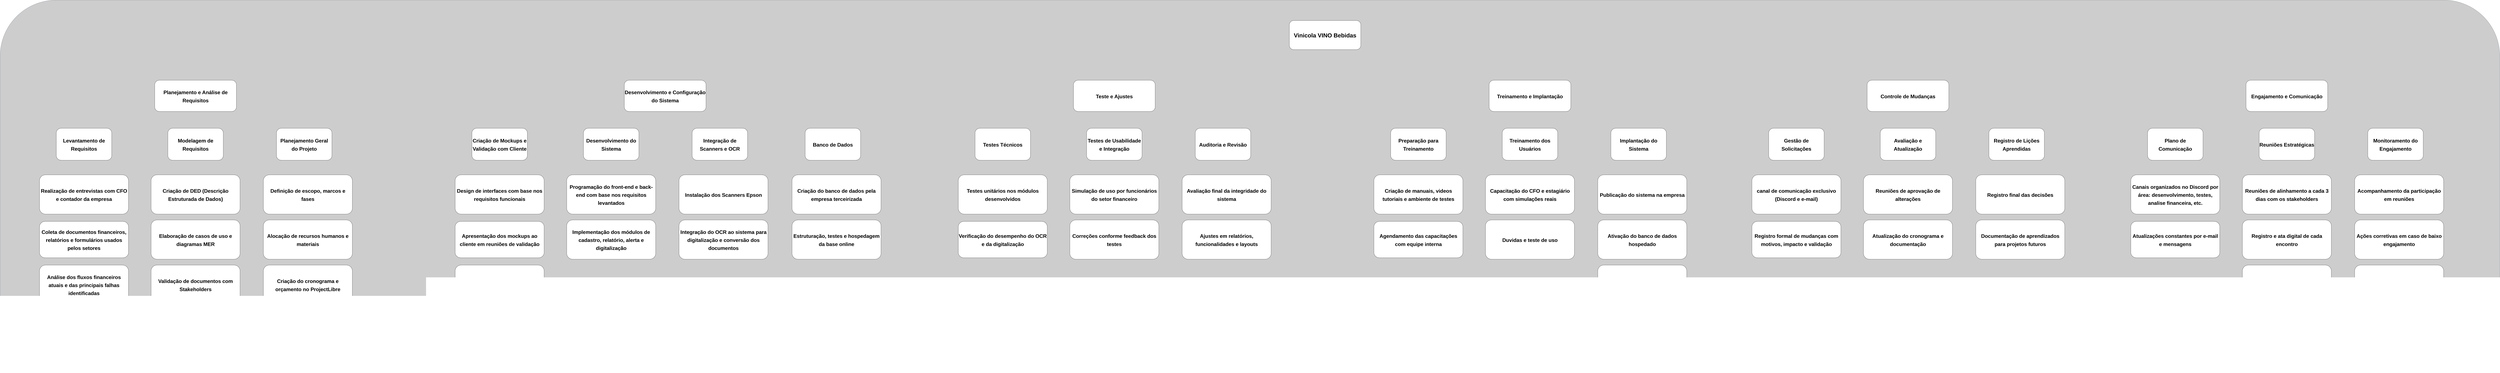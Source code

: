 <mxfile version="26.2.14">
  <diagram id="prtHgNgQTEPvFCAcTncT" name="Page-1">
    <mxGraphModel dx="28520" dy="16020" grid="1" gridSize="10" guides="1" tooltips="1" connect="1" arrows="1" fold="1" page="1" pageScale="1" pageWidth="10000" pageHeight="1500" math="0" shadow="0">
      <root>
        <mxCell id="0" />
        <mxCell id="1" parent="0" />
        <mxCell id="oiEDG2ry6PtssP4YHXQ4-1" value="" style="rounded=1;whiteSpace=wrap;html=1;fillColor=#B8B8B8;strokeColor=#23445d;opacity=70;" vertex="1" parent="1">
          <mxGeometry x="180" y="230" width="17140" height="2560" as="geometry" />
        </mxCell>
        <mxCell id="oiEDG2ry6PtssP4YHXQ4-2" value="&lt;font style=&quot;font-size: 40px;&quot;&gt;Vinicola VINO Bebidas&lt;/font&gt;" style="rounded=1;whiteSpace=wrap;html=1;fontSize=46;fontStyle=1" vertex="1" parent="1">
          <mxGeometry x="9020" y="370" width="490" height="200" as="geometry" />
        </mxCell>
        <mxCell id="oiEDG2ry6PtssP4YHXQ4-3" value="&lt;font style=&quot;font-size: 35px;&quot;&gt;Planejamento e Análise de Requisitos&lt;/font&gt;" style="rounded=1;whiteSpace=wrap;html=1;fontSize=46;fontStyle=1" vertex="1" parent="1">
          <mxGeometry x="1240" y="780" width="560" height="215" as="geometry" />
        </mxCell>
        <mxCell id="oiEDG2ry6PtssP4YHXQ4-9" value="&lt;font style=&quot;font-size: 35px;&quot;&gt;Levantamento de Requisitos&lt;/font&gt;" style="rounded=1;whiteSpace=wrap;html=1;fontSize=46;fontStyle=1" vertex="1" parent="1">
          <mxGeometry x="565" y="1110" width="380" height="220" as="geometry" />
        </mxCell>
        <mxCell id="oiEDG2ry6PtssP4YHXQ4-12" value="&lt;font style=&quot;font-size: 35px;&quot;&gt;Realização de entrevistas com CFO e contador da empresa&lt;/font&gt;&lt;span style=&quot;color: rgba(0, 0, 0, 0); font-family: monospace; font-size: 0px; text-align: start; white-space: nowrap;&quot;&gt;%3CmxGraphModel%3E%3Croot%3E%3CmxCell%20id%3D%220%22%2F%3E%3CmxCell%20id%3D%221%22%20parent%3D%220%22%2F%3E%3CmxCell%20id%3D%222%22%20value%3D%22%26lt%3Bfont%20style%3D%26quot%3Bfont-size%3A%2035px%3B%26quot%3B%26gt%3BLevantamento%20de%20Requisitos%26lt%3B%2Ffont%26gt%3B%22%20style%3D%22rounded%3D1%3BwhiteSpace%3Dwrap%3Bhtml%3D1%3BfontSize%3D46%3B%22%20vertex%3D%221%22%20parent%3D%221%22%3E%3CmxGeometry%20x%3D%22350%22%20y%3D%221010%22%20width%3D%22740%22%20height%3D%22240%22%20as%3D%22geometry%22%2F%3E%3C%2FmxCell%3E%3C%2Froot%3E%3C%2FmxGraphModel%3E&lt;/span&gt;" style="rounded=1;whiteSpace=wrap;html=1;fontSize=46;fontStyle=1" vertex="1" parent="1">
          <mxGeometry x="450" y="1430" width="610" height="270" as="geometry" />
        </mxCell>
        <mxCell id="oiEDG2ry6PtssP4YHXQ4-13" value="&lt;font style=&quot;font-size: 35px;&quot;&gt;Coleta de documentos financeiros, relatórios e formulários usados pelos setores&lt;/font&gt;" style="rounded=1;whiteSpace=wrap;html=1;fontSize=46;fontStyle=1" vertex="1" parent="1">
          <mxGeometry x="450" y="1750" width="610" height="250" as="geometry" />
        </mxCell>
        <mxCell id="oiEDG2ry6PtssP4YHXQ4-14" value="&lt;font style=&quot;font-size: 35px;&quot;&gt;Análise dos fluxos financeiros atuais e das principais falhas identificadas&lt;/font&gt;" style="rounded=1;whiteSpace=wrap;html=1;fontSize=46;fontStyle=1" vertex="1" parent="1">
          <mxGeometry x="450" y="2050" width="610" height="270" as="geometry" />
        </mxCell>
        <mxCell id="oiEDG2ry6PtssP4YHXQ4-15" value="&lt;span style=&quot;font-size: 35px;&quot;&gt;Criação de DED (Descrição Estruturada de Dados)&lt;/span&gt;" style="rounded=1;whiteSpace=wrap;html=1;fontSize=46;fontStyle=1" vertex="1" parent="1">
          <mxGeometry x="1215" y="1430" width="610" height="270" as="geometry" />
        </mxCell>
        <mxCell id="oiEDG2ry6PtssP4YHXQ4-16" value="&lt;span style=&quot;font-size: 35px;&quot;&gt;Elaboração de casos de uso e diagramas MER&lt;/span&gt;" style="rounded=1;whiteSpace=wrap;html=1;fontSize=46;fontStyle=1" vertex="1" parent="1">
          <mxGeometry x="1215" y="1740" width="610" height="270" as="geometry" />
        </mxCell>
        <mxCell id="oiEDG2ry6PtssP4YHXQ4-17" value="&lt;span style=&quot;font-size: 35px;&quot;&gt;Validação de documentos com Stakeholders&lt;/span&gt;" style="rounded=1;whiteSpace=wrap;html=1;fontSize=46;fontStyle=1" vertex="1" parent="1">
          <mxGeometry x="1215" y="2050" width="610" height="270" as="geometry" />
        </mxCell>
        <mxCell id="oiEDG2ry6PtssP4YHXQ4-18" value="&lt;font style=&quot;font-size: 35px;&quot;&gt;Modelagem de Requisitos&lt;/font&gt;" style="rounded=1;whiteSpace=wrap;html=1;fontSize=46;fontStyle=1" vertex="1" parent="1">
          <mxGeometry x="1330" y="1110" width="380" height="220" as="geometry" />
        </mxCell>
        <mxCell id="oiEDG2ry6PtssP4YHXQ4-19" value="&lt;font style=&quot;font-size: 35px;&quot;&gt;Planejamento Geral do Projeto&lt;/font&gt;" style="rounded=1;whiteSpace=wrap;html=1;fontSize=46;fontStyle=1" vertex="1" parent="1">
          <mxGeometry x="2075" y="1110" width="380" height="220" as="geometry" />
        </mxCell>
        <mxCell id="oiEDG2ry6PtssP4YHXQ4-20" value="&lt;span style=&quot;font-size: 35px;&quot;&gt;Definição de escopo, marcos e fases&lt;/span&gt;" style="rounded=1;whiteSpace=wrap;html=1;fontSize=46;fontStyle=1" vertex="1" parent="1">
          <mxGeometry x="1985" y="1430" width="610" height="270" as="geometry" />
        </mxCell>
        <mxCell id="oiEDG2ry6PtssP4YHXQ4-21" value="&lt;span style=&quot;font-size: 35px;&quot;&gt;Alocação de recursos humanos e materiais&lt;/span&gt;" style="rounded=1;whiteSpace=wrap;html=1;fontSize=46;fontStyle=1" vertex="1" parent="1">
          <mxGeometry x="1985" y="1740" width="610" height="270" as="geometry" />
        </mxCell>
        <mxCell id="oiEDG2ry6PtssP4YHXQ4-22" value="&lt;span style=&quot;font-size: 35px;&quot;&gt;Criação do cronograma e orçamento no ProjectLibre&lt;/span&gt;" style="rounded=1;whiteSpace=wrap;html=1;fontSize=46;fontStyle=1" vertex="1" parent="1">
          <mxGeometry x="1985" y="2050" width="610" height="270" as="geometry" />
        </mxCell>
        <mxCell id="oiEDG2ry6PtssP4YHXQ4-23" value="&lt;font style=&quot;font-size: 35px;&quot;&gt;Desenvolvimento e Configuração do Sistema&lt;/font&gt;" style="rounded=1;whiteSpace=wrap;html=1;fontSize=46;fontStyle=1" vertex="1" parent="1">
          <mxGeometry x="4460" y="780" width="560" height="215" as="geometry" />
        </mxCell>
        <mxCell id="oiEDG2ry6PtssP4YHXQ4-24" value="&lt;font style=&quot;font-size: 35px;&quot;&gt;Criação de Mockups e Validação com Cliente&lt;/font&gt;" style="rounded=1;whiteSpace=wrap;html=1;fontSize=46;fontStyle=1" vertex="1" parent="1">
          <mxGeometry x="3415" y="1110" width="380" height="220" as="geometry" />
        </mxCell>
        <mxCell id="oiEDG2ry6PtssP4YHXQ4-25" value="&lt;span style=&quot;font-size: 35px;&quot;&gt;Design de interfaces com base nos requisitos funcionais&lt;/span&gt;" style="rounded=1;whiteSpace=wrap;html=1;fontSize=46;fontStyle=1" vertex="1" parent="1">
          <mxGeometry x="3300" y="1430" width="610" height="270" as="geometry" />
        </mxCell>
        <mxCell id="oiEDG2ry6PtssP4YHXQ4-26" value="&lt;font style=&quot;font-size: 35px;&quot;&gt;Apresentação dos mockups ao cliente em reuniões de validação&lt;/font&gt;" style="rounded=1;whiteSpace=wrap;html=1;fontSize=46;fontStyle=1" vertex="1" parent="1">
          <mxGeometry x="3300" y="1750" width="610" height="250" as="geometry" />
        </mxCell>
        <mxCell id="oiEDG2ry6PtssP4YHXQ4-27" value="&lt;font style=&quot;font-size: 35px;&quot;&gt;Ajustes visuais e funcionais com base no feedback&lt;/font&gt;" style="rounded=1;whiteSpace=wrap;html=1;fontSize=46;fontStyle=1" vertex="1" parent="1">
          <mxGeometry x="3300" y="2050" width="610" height="270" as="geometry" />
        </mxCell>
        <mxCell id="oiEDG2ry6PtssP4YHXQ4-28" value="&lt;span style=&quot;font-size: 35px;&quot;&gt;Programação do front-end e back-end com base nos requisitos levantados&lt;/span&gt;" style="rounded=1;whiteSpace=wrap;html=1;fontSize=46;fontStyle=1" vertex="1" parent="1">
          <mxGeometry x="4065" y="1430" width="610" height="270" as="geometry" />
        </mxCell>
        <mxCell id="oiEDG2ry6PtssP4YHXQ4-29" value="&lt;span style=&quot;font-size: 35px;&quot;&gt;Implementação dos módulos de cadastro, relatório, alerta e digitalização&lt;/span&gt;" style="rounded=1;whiteSpace=wrap;html=1;fontSize=46;fontStyle=1" vertex="1" parent="1">
          <mxGeometry x="4065" y="1740" width="610" height="270" as="geometry" />
        </mxCell>
        <mxCell id="oiEDG2ry6PtssP4YHXQ4-31" value="&lt;font style=&quot;font-size: 35px;&quot;&gt;Desenvolvimento do Sistema&lt;/font&gt;" style="rounded=1;whiteSpace=wrap;html=1;fontSize=46;fontStyle=1" vertex="1" parent="1">
          <mxGeometry x="4180" y="1110" width="380" height="220" as="geometry" />
        </mxCell>
        <mxCell id="oiEDG2ry6PtssP4YHXQ4-32" value="&lt;font style=&quot;font-size: 35px;&quot;&gt;Integração de Scanners e OCR&lt;/font&gt;" style="rounded=1;whiteSpace=wrap;html=1;fontSize=46;fontStyle=1" vertex="1" parent="1">
          <mxGeometry x="4925" y="1110" width="380" height="220" as="geometry" />
        </mxCell>
        <mxCell id="oiEDG2ry6PtssP4YHXQ4-33" value="&lt;span style=&quot;font-size: 35px;&quot;&gt;Instalação dos Scanners Epson&lt;/span&gt;" style="rounded=1;whiteSpace=wrap;html=1;fontSize=46;fontStyle=1" vertex="1" parent="1">
          <mxGeometry x="4835" y="1430" width="610" height="270" as="geometry" />
        </mxCell>
        <mxCell id="oiEDG2ry6PtssP4YHXQ4-34" value="&lt;span style=&quot;font-size: 35px;&quot;&gt;Integração do OCR ao sistema para digitalização e conversão dos documentos&lt;/span&gt;" style="rounded=1;whiteSpace=wrap;html=1;fontSize=46;fontStyle=1" vertex="1" parent="1">
          <mxGeometry x="4835" y="1740" width="610" height="270" as="geometry" />
        </mxCell>
        <mxCell id="oiEDG2ry6PtssP4YHXQ4-36" value="&lt;font style=&quot;font-size: 35px;&quot;&gt;Banco de Dados&lt;/font&gt;" style="rounded=1;whiteSpace=wrap;html=1;fontSize=46;fontStyle=1" vertex="1" parent="1">
          <mxGeometry x="5700" y="1110" width="380" height="220" as="geometry" />
        </mxCell>
        <mxCell id="oiEDG2ry6PtssP4YHXQ4-37" value="&lt;span style=&quot;font-size: 35px;&quot;&gt;Criação do banco de dados pela empresa terceirizada&lt;/span&gt;" style="rounded=1;whiteSpace=wrap;html=1;fontSize=46;fontStyle=1" vertex="1" parent="1">
          <mxGeometry x="5610" y="1430" width="610" height="270" as="geometry" />
        </mxCell>
        <mxCell id="oiEDG2ry6PtssP4YHXQ4-38" value="&lt;span style=&quot;font-size: 35px;&quot;&gt;Estruturação, testes e hospedagem da base online&lt;/span&gt;" style="rounded=1;whiteSpace=wrap;html=1;fontSize=46;fontStyle=1" vertex="1" parent="1">
          <mxGeometry x="5610" y="1740" width="610" height="270" as="geometry" />
        </mxCell>
        <mxCell id="oiEDG2ry6PtssP4YHXQ4-39" value="&lt;font style=&quot;font-size: 35px;&quot;&gt;Testes Técnicos&lt;/font&gt;" style="rounded=1;whiteSpace=wrap;html=1;fontSize=46;fontStyle=1" vertex="1" parent="1">
          <mxGeometry x="6865" y="1110" width="380" height="220" as="geometry" />
        </mxCell>
        <mxCell id="oiEDG2ry6PtssP4YHXQ4-40" value="&lt;span style=&quot;font-size: 35px;&quot;&gt;Testes unitários nos módulos desenvolvidos&lt;/span&gt;" style="rounded=1;whiteSpace=wrap;html=1;fontSize=46;fontStyle=1" vertex="1" parent="1">
          <mxGeometry x="6750" y="1430" width="610" height="270" as="geometry" />
        </mxCell>
        <mxCell id="oiEDG2ry6PtssP4YHXQ4-41" value="&lt;font style=&quot;font-size: 35px;&quot;&gt;Verificação do desempenho do OCR e da digitalização&lt;/font&gt;" style="rounded=1;whiteSpace=wrap;html=1;fontSize=46;fontStyle=1" vertex="1" parent="1">
          <mxGeometry x="6750" y="1750" width="610" height="250" as="geometry" />
        </mxCell>
        <mxCell id="oiEDG2ry6PtssP4YHXQ4-42" value="&lt;span style=&quot;font-size: 35px;&quot;&gt;Simulação de uso por funcionários do setor financeiro&lt;/span&gt;" style="rounded=1;whiteSpace=wrap;html=1;fontSize=46;fontStyle=1" vertex="1" parent="1">
          <mxGeometry x="7515" y="1430" width="610" height="270" as="geometry" />
        </mxCell>
        <mxCell id="oiEDG2ry6PtssP4YHXQ4-43" value="&lt;span style=&quot;font-size: 35px;&quot;&gt;Correções conforme feedback dos testes&lt;/span&gt;" style="rounded=1;whiteSpace=wrap;html=1;fontSize=46;fontStyle=1" vertex="1" parent="1">
          <mxGeometry x="7515" y="1740" width="610" height="270" as="geometry" />
        </mxCell>
        <mxCell id="oiEDG2ry6PtssP4YHXQ4-44" value="&lt;font style=&quot;font-size: 35px;&quot;&gt;Testes de Usabilidade e Integração&lt;/font&gt;" style="rounded=1;whiteSpace=wrap;html=1;fontSize=46;fontStyle=1" vertex="1" parent="1">
          <mxGeometry x="7630" y="1110" width="380" height="220" as="geometry" />
        </mxCell>
        <mxCell id="oiEDG2ry6PtssP4YHXQ4-45" value="&lt;font style=&quot;font-size: 35px;&quot;&gt;Auditoria e Revisão&lt;/font&gt;" style="rounded=1;whiteSpace=wrap;html=1;fontSize=46;fontStyle=1" vertex="1" parent="1">
          <mxGeometry x="8375" y="1110" width="380" height="220" as="geometry" />
        </mxCell>
        <mxCell id="oiEDG2ry6PtssP4YHXQ4-46" value="&lt;span style=&quot;font-size: 35px;&quot;&gt;Avaliação final da integridade do sistema&lt;/span&gt;" style="rounded=1;whiteSpace=wrap;html=1;fontSize=46;fontStyle=1" vertex="1" parent="1">
          <mxGeometry x="8285" y="1430" width="610" height="270" as="geometry" />
        </mxCell>
        <mxCell id="oiEDG2ry6PtssP4YHXQ4-47" value="&lt;span style=&quot;font-size: 35px;&quot;&gt;Ajustes em relatórios, funcionalidades e layouts&lt;/span&gt;" style="rounded=1;whiteSpace=wrap;html=1;fontSize=46;fontStyle=1" vertex="1" parent="1">
          <mxGeometry x="8285" y="1740" width="610" height="270" as="geometry" />
        </mxCell>
        <mxCell id="oiEDG2ry6PtssP4YHXQ4-48" value="&lt;font style=&quot;font-size: 35px;&quot;&gt;Teste e Ajustes&lt;/font&gt;" style="rounded=1;whiteSpace=wrap;html=1;fontSize=46;fontStyle=1" vertex="1" parent="1">
          <mxGeometry x="7540" y="780" width="560" height="215" as="geometry" />
        </mxCell>
        <mxCell id="oiEDG2ry6PtssP4YHXQ4-49" value="&lt;font style=&quot;font-size: 35px;&quot;&gt;Treinamento e Implantação&lt;/font&gt;" style="rounded=1;whiteSpace=wrap;html=1;fontSize=46;fontStyle=1" vertex="1" parent="1">
          <mxGeometry x="10390" y="780" width="560" height="215" as="geometry" />
        </mxCell>
        <mxCell id="oiEDG2ry6PtssP4YHXQ4-50" value="&lt;font style=&quot;font-size: 35px;&quot;&gt;Preparação para Treinamento&lt;/font&gt;" style="rounded=1;whiteSpace=wrap;html=1;fontSize=46;fontStyle=1" vertex="1" parent="1">
          <mxGeometry x="9715" y="1110" width="380" height="220" as="geometry" />
        </mxCell>
        <mxCell id="oiEDG2ry6PtssP4YHXQ4-51" value="&lt;span style=&quot;font-size: 35px;&quot;&gt;Criação de manuais, videos tutoriais e ambiente de testes&lt;/span&gt;" style="rounded=1;whiteSpace=wrap;html=1;fontSize=46;fontStyle=1" vertex="1" parent="1">
          <mxGeometry x="9600" y="1430" width="610" height="270" as="geometry" />
        </mxCell>
        <mxCell id="oiEDG2ry6PtssP4YHXQ4-52" value="&lt;font style=&quot;font-size: 35px;&quot;&gt;Agendamento das capacitações com equipe interna&lt;/font&gt;" style="rounded=1;whiteSpace=wrap;html=1;fontSize=46;fontStyle=1" vertex="1" parent="1">
          <mxGeometry x="9600" y="1750" width="610" height="250" as="geometry" />
        </mxCell>
        <mxCell id="oiEDG2ry6PtssP4YHXQ4-53" value="&lt;span style=&quot;font-size: 35px;&quot;&gt;Capacitação do CFO e estagiário com simulações reais&lt;/span&gt;" style="rounded=1;whiteSpace=wrap;html=1;fontSize=46;fontStyle=1" vertex="1" parent="1">
          <mxGeometry x="10365" y="1430" width="610" height="270" as="geometry" />
        </mxCell>
        <mxCell id="oiEDG2ry6PtssP4YHXQ4-54" value="&lt;span style=&quot;font-size: 35px;&quot;&gt;Duvidas e teste de uso&lt;/span&gt;" style="rounded=1;whiteSpace=wrap;html=1;fontSize=46;fontStyle=1" vertex="1" parent="1">
          <mxGeometry x="10365" y="1740" width="610" height="270" as="geometry" />
        </mxCell>
        <mxCell id="oiEDG2ry6PtssP4YHXQ4-55" value="&lt;font style=&quot;font-size: 35px;&quot;&gt;Treinamento dos Usuários&lt;/font&gt;" style="rounded=1;whiteSpace=wrap;html=1;fontSize=46;fontStyle=1" vertex="1" parent="1">
          <mxGeometry x="10480" y="1110" width="380" height="220" as="geometry" />
        </mxCell>
        <mxCell id="oiEDG2ry6PtssP4YHXQ4-56" value="&lt;font style=&quot;font-size: 35px;&quot;&gt;Implantação do Sistema&lt;/font&gt;" style="rounded=1;whiteSpace=wrap;html=1;fontSize=46;fontStyle=1" vertex="1" parent="1">
          <mxGeometry x="11225" y="1110" width="380" height="220" as="geometry" />
        </mxCell>
        <mxCell id="oiEDG2ry6PtssP4YHXQ4-57" value="&lt;span style=&quot;font-size: 35px;&quot;&gt;Publicação do sistema na empresa&lt;/span&gt;" style="rounded=1;whiteSpace=wrap;html=1;fontSize=46;fontStyle=1" vertex="1" parent="1">
          <mxGeometry x="11135" y="1430" width="610" height="270" as="geometry" />
        </mxCell>
        <mxCell id="oiEDG2ry6PtssP4YHXQ4-58" value="&lt;span style=&quot;font-size: 35px;&quot;&gt;Ativação do banco de dados hospedado&lt;/span&gt;" style="rounded=1;whiteSpace=wrap;html=1;fontSize=46;fontStyle=1" vertex="1" parent="1">
          <mxGeometry x="11135" y="1740" width="610" height="270" as="geometry" />
        </mxCell>
        <mxCell id="oiEDG2ry6PtssP4YHXQ4-59" value="&lt;span style=&quot;font-size: 35px;&quot;&gt;Suporte pós-implantação&lt;/span&gt;" style="rounded=1;whiteSpace=wrap;html=1;fontSize=46;fontStyle=1" vertex="1" parent="1">
          <mxGeometry x="11135" y="2050" width="610" height="270" as="geometry" />
        </mxCell>
        <mxCell id="oiEDG2ry6PtssP4YHXQ4-60" value="&lt;font style=&quot;font-size: 35px;&quot;&gt;Gestão de Solicitações&lt;/font&gt;" style="rounded=1;whiteSpace=wrap;html=1;fontSize=46;fontStyle=1" vertex="1" parent="1">
          <mxGeometry x="12307" y="1110" width="380" height="220" as="geometry" />
        </mxCell>
        <mxCell id="oiEDG2ry6PtssP4YHXQ4-61" value="&lt;span style=&quot;font-size: 35px;&quot;&gt;canal de comunicação exclusivo (Discord e e-mail)&lt;/span&gt;" style="rounded=1;whiteSpace=wrap;html=1;fontSize=46;fontStyle=1" vertex="1" parent="1">
          <mxGeometry x="12192" y="1430" width="610" height="270" as="geometry" />
        </mxCell>
        <mxCell id="oiEDG2ry6PtssP4YHXQ4-62" value="&lt;font style=&quot;font-size: 35px;&quot;&gt;Registro formal de mudanças com motivos, impacto e validação&lt;/font&gt;" style="rounded=1;whiteSpace=wrap;html=1;fontSize=46;fontStyle=1" vertex="1" parent="1">
          <mxGeometry x="12192" y="1750" width="610" height="250" as="geometry" />
        </mxCell>
        <mxCell id="oiEDG2ry6PtssP4YHXQ4-63" value="&lt;span style=&quot;font-size: 35px;&quot;&gt;Reuniões de aprovação de alterações&lt;/span&gt;" style="rounded=1;whiteSpace=wrap;html=1;fontSize=46;fontStyle=1" vertex="1" parent="1">
          <mxGeometry x="12957" y="1430" width="610" height="270" as="geometry" />
        </mxCell>
        <mxCell id="oiEDG2ry6PtssP4YHXQ4-64" value="&lt;span style=&quot;font-size: 35px;&quot;&gt;Atualização do cronograma e documentação&lt;/span&gt;" style="rounded=1;whiteSpace=wrap;html=1;fontSize=46;fontStyle=1" vertex="1" parent="1">
          <mxGeometry x="12957" y="1740" width="610" height="270" as="geometry" />
        </mxCell>
        <mxCell id="oiEDG2ry6PtssP4YHXQ4-65" value="&lt;font style=&quot;font-size: 35px;&quot;&gt;Avaliação e Atualização&lt;/font&gt;" style="rounded=1;whiteSpace=wrap;html=1;fontSize=46;fontStyle=1" vertex="1" parent="1">
          <mxGeometry x="13072" y="1110" width="380" height="220" as="geometry" />
        </mxCell>
        <mxCell id="oiEDG2ry6PtssP4YHXQ4-66" value="&lt;font style=&quot;font-size: 35px;&quot;&gt;Registro de Lições Aprendidas&lt;/font&gt;" style="rounded=1;whiteSpace=wrap;html=1;fontSize=46;fontStyle=1" vertex="1" parent="1">
          <mxGeometry x="13817" y="1110" width="380" height="220" as="geometry" />
        </mxCell>
        <mxCell id="oiEDG2ry6PtssP4YHXQ4-67" value="&lt;span style=&quot;font-size: 35px;&quot;&gt;Registro final das decisões&lt;/span&gt;" style="rounded=1;whiteSpace=wrap;html=1;fontSize=46;fontStyle=1" vertex="1" parent="1">
          <mxGeometry x="13727" y="1430" width="610" height="270" as="geometry" />
        </mxCell>
        <mxCell id="oiEDG2ry6PtssP4YHXQ4-68" value="&lt;span style=&quot;font-size: 35px;&quot;&gt;Documentação de aprendizados para projetos futuros&lt;/span&gt;" style="rounded=1;whiteSpace=wrap;html=1;fontSize=46;fontStyle=1" vertex="1" parent="1">
          <mxGeometry x="13727" y="1740" width="610" height="270" as="geometry" />
        </mxCell>
        <mxCell id="oiEDG2ry6PtssP4YHXQ4-69" value="&lt;font style=&quot;font-size: 35px;&quot;&gt;Controle de Mudanças&lt;/font&gt;" style="rounded=1;whiteSpace=wrap;html=1;fontSize=46;fontStyle=1" vertex="1" parent="1">
          <mxGeometry x="12982" y="780" width="560" height="215" as="geometry" />
        </mxCell>
        <mxCell id="oiEDG2ry6PtssP4YHXQ4-70" value="&lt;font style=&quot;font-size: 35px;&quot;&gt;Engajamento e Comunicação&lt;/font&gt;" style="rounded=1;whiteSpace=wrap;html=1;fontSize=46;fontStyle=1" vertex="1" parent="1">
          <mxGeometry x="15580" y="780" width="560" height="215" as="geometry" />
        </mxCell>
        <mxCell id="oiEDG2ry6PtssP4YHXQ4-71" value="&lt;font style=&quot;font-size: 35px;&quot;&gt;Plano de Comunicação&lt;/font&gt;" style="rounded=1;whiteSpace=wrap;html=1;fontSize=46;fontStyle=1" vertex="1" parent="1">
          <mxGeometry x="14905" y="1110" width="380" height="220" as="geometry" />
        </mxCell>
        <mxCell id="oiEDG2ry6PtssP4YHXQ4-72" value="&lt;span style=&quot;font-size: 35px;&quot;&gt;Canais organizados no Discord por área: desenvolvimento, testes, analise financeira, etc.&lt;/span&gt;" style="rounded=1;whiteSpace=wrap;html=1;fontSize=46;fontStyle=1" vertex="1" parent="1">
          <mxGeometry x="14790" y="1430" width="610" height="270" as="geometry" />
        </mxCell>
        <mxCell id="oiEDG2ry6PtssP4YHXQ4-73" value="&lt;font style=&quot;font-size: 35px;&quot;&gt;Atualizações constantes por e-mail e mensagens&lt;/font&gt;" style="rounded=1;whiteSpace=wrap;html=1;fontSize=46;fontStyle=1" vertex="1" parent="1">
          <mxGeometry x="14790" y="1750" width="610" height="250" as="geometry" />
        </mxCell>
        <mxCell id="oiEDG2ry6PtssP4YHXQ4-75" value="&lt;span style=&quot;font-size: 35px;&quot;&gt;Reuniões de alinhamento a cada 3 dias com os stakeholders&lt;/span&gt;" style="rounded=1;whiteSpace=wrap;html=1;fontSize=46;fontStyle=1" vertex="1" parent="1">
          <mxGeometry x="15555" y="1430" width="610" height="270" as="geometry" />
        </mxCell>
        <mxCell id="oiEDG2ry6PtssP4YHXQ4-76" value="&lt;span style=&quot;font-size: 35px;&quot;&gt;Registro e ata digital de cada encontro&lt;/span&gt;" style="rounded=1;whiteSpace=wrap;html=1;fontSize=46;fontStyle=1" vertex="1" parent="1">
          <mxGeometry x="15555" y="1740" width="610" height="270" as="geometry" />
        </mxCell>
        <mxCell id="oiEDG2ry6PtssP4YHXQ4-77" value="&lt;span style=&quot;font-size: 35px;&quot;&gt;Validações intermediárias com diretores e usuários-chave&lt;/span&gt;" style="rounded=1;whiteSpace=wrap;html=1;fontSize=46;fontStyle=1" vertex="1" parent="1">
          <mxGeometry x="15555" y="2050" width="610" height="270" as="geometry" />
        </mxCell>
        <mxCell id="oiEDG2ry6PtssP4YHXQ4-78" value="&lt;font style=&quot;font-size: 35px;&quot;&gt;Reuniões Estratégicas&lt;/font&gt;" style="rounded=1;whiteSpace=wrap;html=1;fontSize=46;fontStyle=1" vertex="1" parent="1">
          <mxGeometry x="15670" y="1110" width="380" height="220" as="geometry" />
        </mxCell>
        <mxCell id="oiEDG2ry6PtssP4YHXQ4-79" value="&lt;font style=&quot;font-size: 35px;&quot;&gt;Monitoramento do Engajamento&lt;/font&gt;" style="rounded=1;whiteSpace=wrap;html=1;fontSize=46;fontStyle=1" vertex="1" parent="1">
          <mxGeometry x="16415" y="1110" width="380" height="220" as="geometry" />
        </mxCell>
        <mxCell id="oiEDG2ry6PtssP4YHXQ4-80" value="&lt;span style=&quot;font-size: 35px;&quot;&gt;Acompanhamento da participação em reuniões&lt;/span&gt;" style="rounded=1;whiteSpace=wrap;html=1;fontSize=46;fontStyle=1" vertex="1" parent="1">
          <mxGeometry x="16325" y="1430" width="610" height="270" as="geometry" />
        </mxCell>
        <mxCell id="oiEDG2ry6PtssP4YHXQ4-81" value="&lt;span style=&quot;font-size: 35px;&quot;&gt;Ações corretivas em caso de baixo engajamento&lt;/span&gt;" style="rounded=1;whiteSpace=wrap;html=1;fontSize=46;fontStyle=1" vertex="1" parent="1">
          <mxGeometry x="16325" y="1740" width="610" height="270" as="geometry" />
        </mxCell>
        <mxCell id="oiEDG2ry6PtssP4YHXQ4-82" value="&lt;span style=&quot;font-size: 35px;&quot;&gt;Estratégias de motivação e reforço do comportamento&lt;/span&gt;" style="rounded=1;whiteSpace=wrap;html=1;fontSize=46;fontStyle=1" vertex="1" parent="1">
          <mxGeometry x="16325" y="2050" width="610" height="270" as="geometry" />
        </mxCell>
      </root>
    </mxGraphModel>
  </diagram>
</mxfile>
